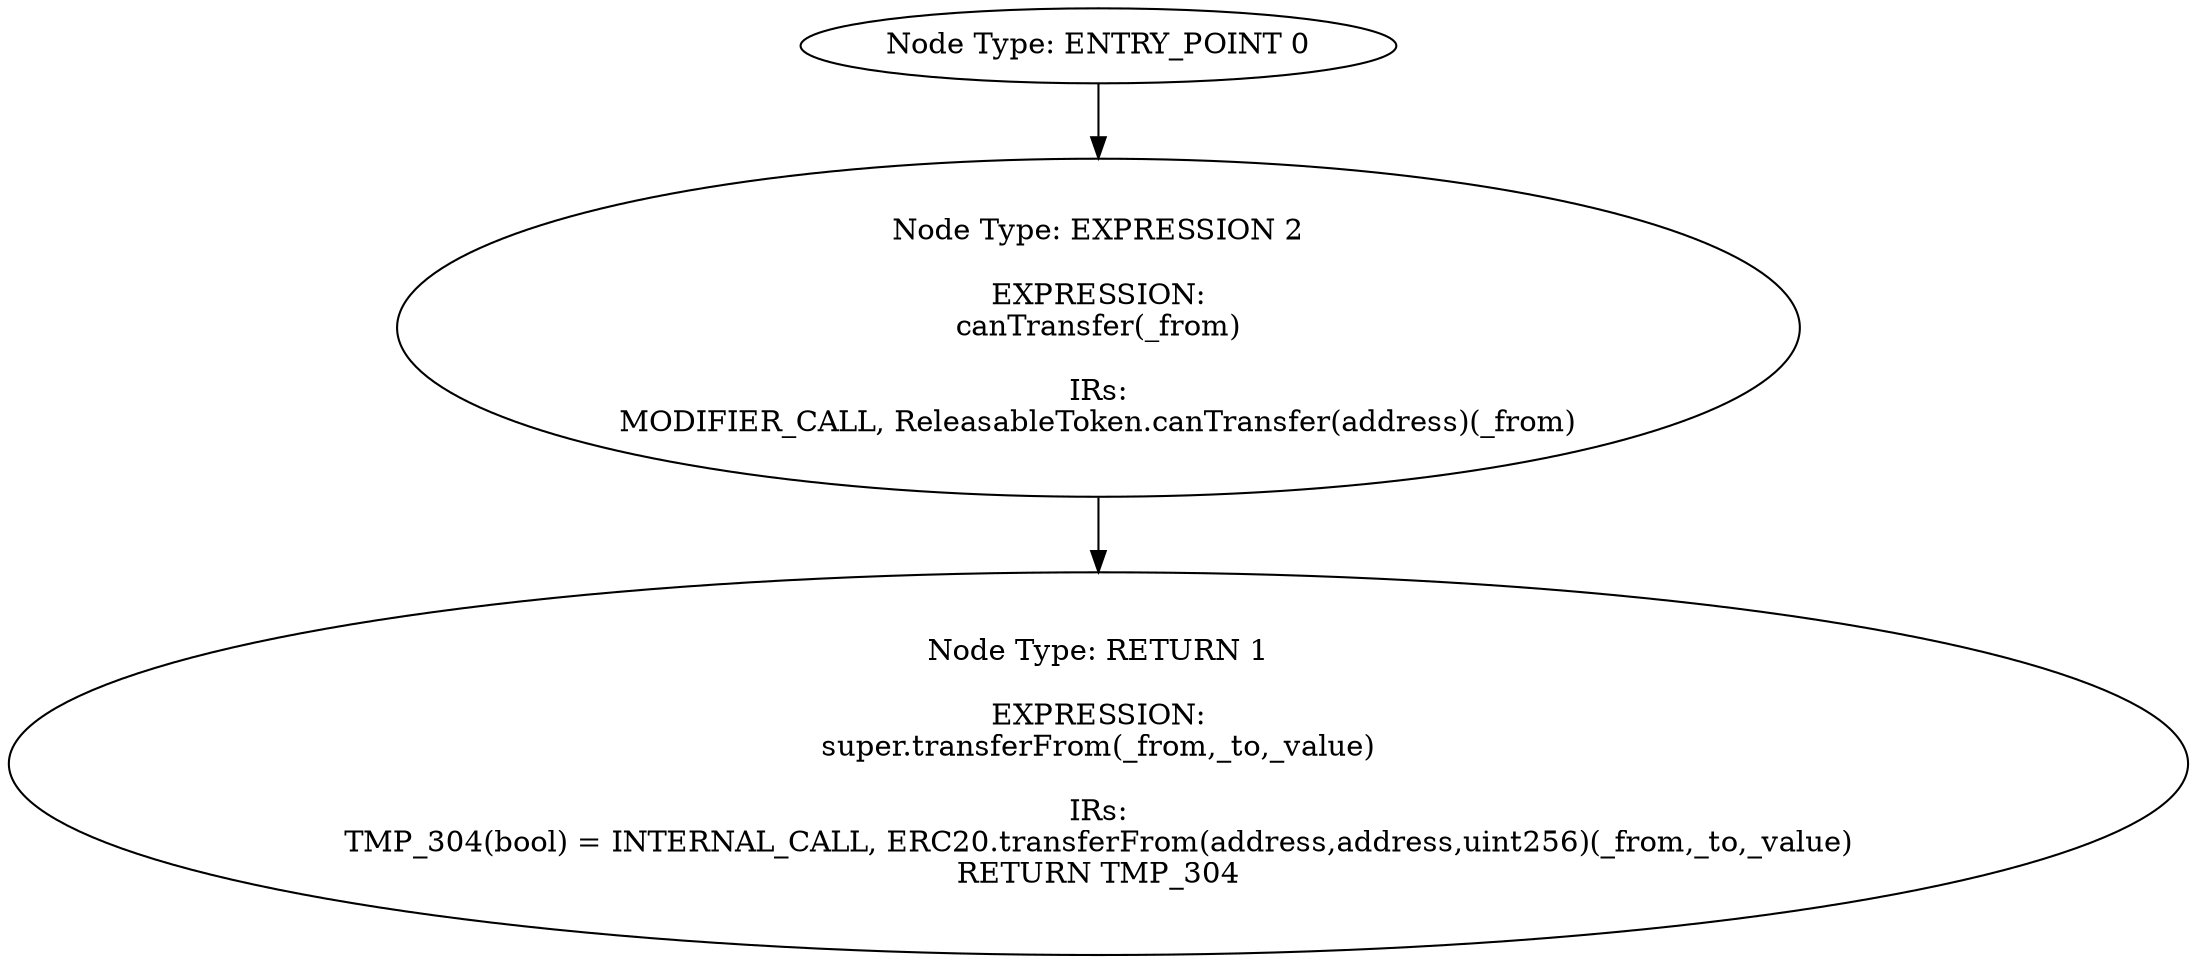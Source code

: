 digraph{
0[label="Node Type: ENTRY_POINT 0
"];
0->2;
1[label="Node Type: RETURN 1

EXPRESSION:
super.transferFrom(_from,_to,_value)

IRs:
TMP_304(bool) = INTERNAL_CALL, ERC20.transferFrom(address,address,uint256)(_from,_to,_value)
RETURN TMP_304"];
2[label="Node Type: EXPRESSION 2

EXPRESSION:
canTransfer(_from)

IRs:
MODIFIER_CALL, ReleasableToken.canTransfer(address)(_from)"];
2->1;
}
